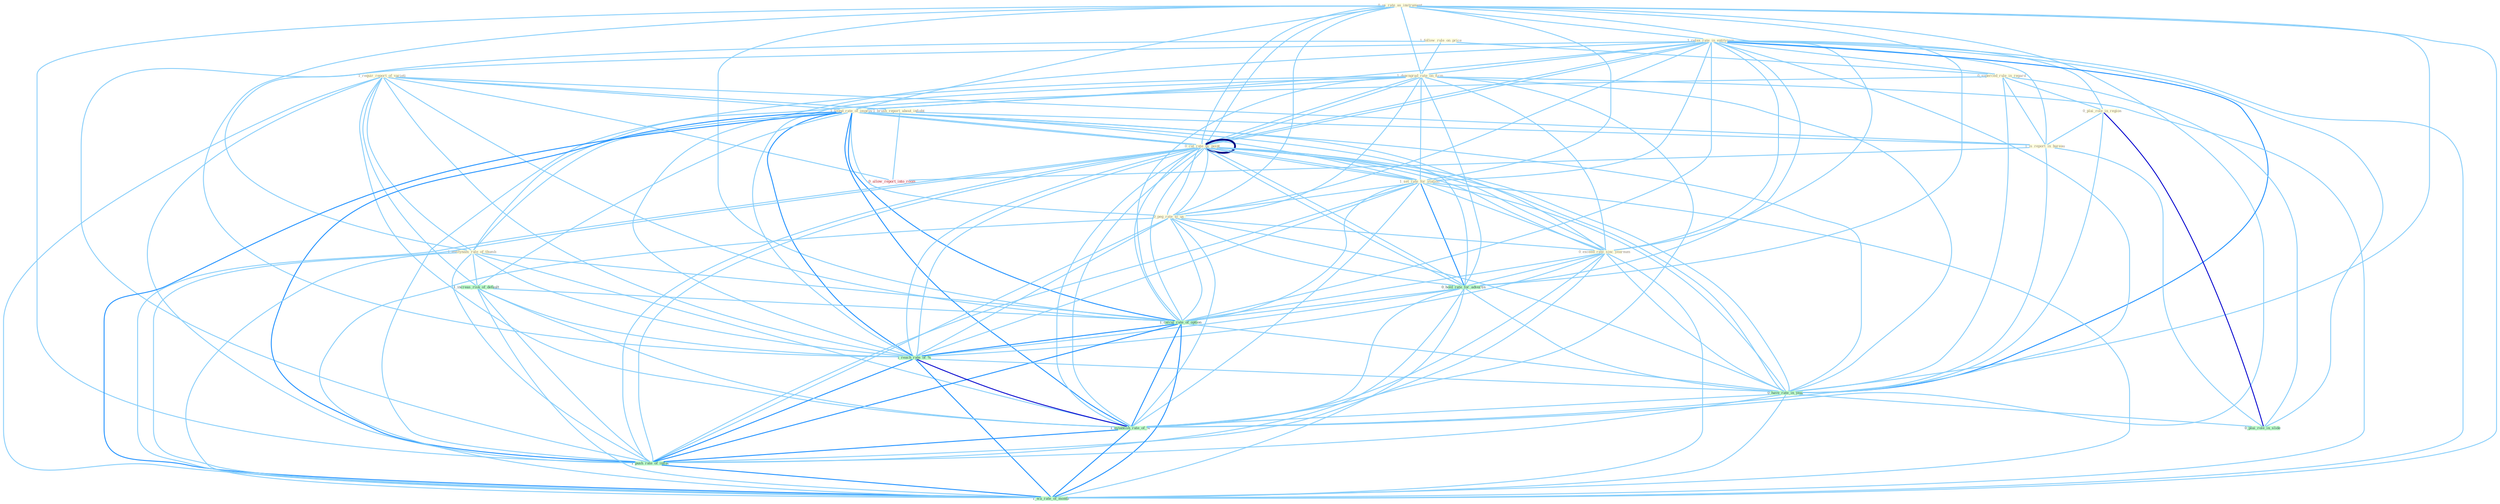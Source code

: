 Graph G{ 
    node
    [shape=polygon,style=filled,width=.5,height=.06,color="#BDFCC9",fixedsize=true,fontsize=4,
    fontcolor="#2f4f4f"];
    {node
    [color="#ffffe0", fontcolor="#8b7d6b"] "0_us_rate_as_instrument " "1_relax_rate_in_entitynam " "1_requir_report_of_varieti " "1_follow_rule_on_price " "0_superced_rule_in_regard " "1_downgrad_rate_on_firm " "1_found_rate_of_improv " "0_cut_rate_by_point " "1_brush_report_about_infight " "1_set_rate_for_station " "0_peg_rate_to_us " "0_plai_role_in_region " "1_is_report_in_bureau " "0_exceed_rate_sinc_yearnum " "0_cut_rate_by_point " "1_entitynam_rule_of_thumb "}
{node [color="#fff0f5", fontcolor="#b22222"] "0_allow_report_into_room "}
edge [color="#B0E2FF"];

	"0_us_rate_as_instrument " -- "1_relax_rate_in_entitynam " [w="1", color="#87cefa" ];
	"0_us_rate_as_instrument " -- "1_downgrad_rate_on_firm " [w="1", color="#87cefa" ];
	"0_us_rate_as_instrument " -- "1_found_rate_of_improv " [w="1", color="#87cefa" ];
	"0_us_rate_as_instrument " -- "0_cut_rate_by_point " [w="1", color="#87cefa" ];
	"0_us_rate_as_instrument " -- "1_set_rate_for_station " [w="1", color="#87cefa" ];
	"0_us_rate_as_instrument " -- "0_peg_rate_to_us " [w="1", color="#87cefa" ];
	"0_us_rate_as_instrument " -- "0_exceed_rate_sinc_yearnum " [w="1", color="#87cefa" ];
	"0_us_rate_as_instrument " -- "0_cut_rate_by_point " [w="1", color="#87cefa" ];
	"0_us_rate_as_instrument " -- "0_hold_rate_for_advertis " [w="1", color="#87cefa" ];
	"0_us_rate_as_instrument " -- "1_calcul_rate_of_option " [w="1", color="#87cefa" ];
	"0_us_rate_as_instrument " -- "1_reach_rate_of_% " [w="1", color="#87cefa" ];
	"0_us_rate_as_instrument " -- "0_have_rate_in_year " [w="1", color="#87cefa" ];
	"0_us_rate_as_instrument " -- "1_establish_rate_of_% " [w="1", color="#87cefa" ];
	"0_us_rate_as_instrument " -- "1_push_rate_of_inflat " [w="1", color="#87cefa" ];
	"0_us_rate_as_instrument " -- "1_wa_rate_of_month " [w="1", color="#87cefa" ];
	"1_relax_rate_in_entitynam " -- "0_superced_rule_in_regard " [w="1", color="#87cefa" ];
	"1_relax_rate_in_entitynam " -- "1_downgrad_rate_on_firm " [w="1", color="#87cefa" ];
	"1_relax_rate_in_entitynam " -- "1_found_rate_of_improv " [w="1", color="#87cefa" ];
	"1_relax_rate_in_entitynam " -- "0_cut_rate_by_point " [w="1", color="#87cefa" ];
	"1_relax_rate_in_entitynam " -- "1_set_rate_for_station " [w="1", color="#87cefa" ];
	"1_relax_rate_in_entitynam " -- "0_peg_rate_to_us " [w="1", color="#87cefa" ];
	"1_relax_rate_in_entitynam " -- "0_plai_role_in_region " [w="1", color="#87cefa" ];
	"1_relax_rate_in_entitynam " -- "1_is_report_in_bureau " [w="1", color="#87cefa" ];
	"1_relax_rate_in_entitynam " -- "0_exceed_rate_sinc_yearnum " [w="1", color="#87cefa" ];
	"1_relax_rate_in_entitynam " -- "0_cut_rate_by_point " [w="1", color="#87cefa" ];
	"1_relax_rate_in_entitynam " -- "0_hold_rate_for_advertis " [w="1", color="#87cefa" ];
	"1_relax_rate_in_entitynam " -- "1_calcul_rate_of_option " [w="1", color="#87cefa" ];
	"1_relax_rate_in_entitynam " -- "1_reach_rate_of_% " [w="1", color="#87cefa" ];
	"1_relax_rate_in_entitynam " -- "0_have_rate_in_year " [w="2", color="#1e90ff" , len=0.8];
	"1_relax_rate_in_entitynam " -- "1_establish_rate_of_% " [w="1", color="#87cefa" ];
	"1_relax_rate_in_entitynam " -- "0_plai_role_in_slide " [w="1", color="#87cefa" ];
	"1_relax_rate_in_entitynam " -- "1_push_rate_of_inflat " [w="1", color="#87cefa" ];
	"1_relax_rate_in_entitynam " -- "1_wa_rate_of_month " [w="1", color="#87cefa" ];
	"1_requir_report_of_varieti " -- "1_found_rate_of_improv " [w="1", color="#87cefa" ];
	"1_requir_report_of_varieti " -- "1_brush_report_about_infight " [w="1", color="#87cefa" ];
	"1_requir_report_of_varieti " -- "1_is_report_in_bureau " [w="1", color="#87cefa" ];
	"1_requir_report_of_varieti " -- "1_entitynam_rule_of_thumb " [w="1", color="#87cefa" ];
	"1_requir_report_of_varieti " -- "1_increas_risk_of_default " [w="1", color="#87cefa" ];
	"1_requir_report_of_varieti " -- "0_allow_report_into_room " [w="1", color="#87cefa" ];
	"1_requir_report_of_varieti " -- "1_calcul_rate_of_option " [w="1", color="#87cefa" ];
	"1_requir_report_of_varieti " -- "1_reach_rate_of_% " [w="1", color="#87cefa" ];
	"1_requir_report_of_varieti " -- "1_establish_rate_of_% " [w="1", color="#87cefa" ];
	"1_requir_report_of_varieti " -- "1_push_rate_of_inflat " [w="1", color="#87cefa" ];
	"1_requir_report_of_varieti " -- "1_wa_rate_of_month " [w="1", color="#87cefa" ];
	"1_follow_rule_on_price " -- "0_superced_rule_in_regard " [w="1", color="#87cefa" ];
	"1_follow_rule_on_price " -- "1_downgrad_rate_on_firm " [w="1", color="#87cefa" ];
	"1_follow_rule_on_price " -- "1_entitynam_rule_of_thumb " [w="1", color="#87cefa" ];
	"0_superced_rule_in_regard " -- "0_plai_role_in_region " [w="1", color="#87cefa" ];
	"0_superced_rule_in_regard " -- "1_is_report_in_bureau " [w="1", color="#87cefa" ];
	"0_superced_rule_in_regard " -- "1_entitynam_rule_of_thumb " [w="1", color="#87cefa" ];
	"0_superced_rule_in_regard " -- "0_have_rate_in_year " [w="1", color="#87cefa" ];
	"0_superced_rule_in_regard " -- "0_plai_role_in_slide " [w="1", color="#87cefa" ];
	"1_downgrad_rate_on_firm " -- "1_found_rate_of_improv " [w="1", color="#87cefa" ];
	"1_downgrad_rate_on_firm " -- "0_cut_rate_by_point " [w="1", color="#87cefa" ];
	"1_downgrad_rate_on_firm " -- "1_set_rate_for_station " [w="1", color="#87cefa" ];
	"1_downgrad_rate_on_firm " -- "0_peg_rate_to_us " [w="1", color="#87cefa" ];
	"1_downgrad_rate_on_firm " -- "0_exceed_rate_sinc_yearnum " [w="1", color="#87cefa" ];
	"1_downgrad_rate_on_firm " -- "0_cut_rate_by_point " [w="1", color="#87cefa" ];
	"1_downgrad_rate_on_firm " -- "0_hold_rate_for_advertis " [w="1", color="#87cefa" ];
	"1_downgrad_rate_on_firm " -- "1_calcul_rate_of_option " [w="1", color="#87cefa" ];
	"1_downgrad_rate_on_firm " -- "1_reach_rate_of_% " [w="1", color="#87cefa" ];
	"1_downgrad_rate_on_firm " -- "0_have_rate_in_year " [w="1", color="#87cefa" ];
	"1_downgrad_rate_on_firm " -- "1_establish_rate_of_% " [w="1", color="#87cefa" ];
	"1_downgrad_rate_on_firm " -- "1_push_rate_of_inflat " [w="1", color="#87cefa" ];
	"1_downgrad_rate_on_firm " -- "1_wa_rate_of_month " [w="1", color="#87cefa" ];
	"1_found_rate_of_improv " -- "0_cut_rate_by_point " [w="1", color="#87cefa" ];
	"1_found_rate_of_improv " -- "1_set_rate_for_station " [w="1", color="#87cefa" ];
	"1_found_rate_of_improv " -- "0_peg_rate_to_us " [w="1", color="#87cefa" ];
	"1_found_rate_of_improv " -- "0_exceed_rate_sinc_yearnum " [w="1", color="#87cefa" ];
	"1_found_rate_of_improv " -- "0_cut_rate_by_point " [w="1", color="#87cefa" ];
	"1_found_rate_of_improv " -- "1_entitynam_rule_of_thumb " [w="1", color="#87cefa" ];
	"1_found_rate_of_improv " -- "1_increas_risk_of_default " [w="1", color="#87cefa" ];
	"1_found_rate_of_improv " -- "0_hold_rate_for_advertis " [w="1", color="#87cefa" ];
	"1_found_rate_of_improv " -- "1_calcul_rate_of_option " [w="2", color="#1e90ff" , len=0.8];
	"1_found_rate_of_improv " -- "1_reach_rate_of_% " [w="2", color="#1e90ff" , len=0.8];
	"1_found_rate_of_improv " -- "0_have_rate_in_year " [w="1", color="#87cefa" ];
	"1_found_rate_of_improv " -- "1_establish_rate_of_% " [w="2", color="#1e90ff" , len=0.8];
	"1_found_rate_of_improv " -- "1_push_rate_of_inflat " [w="2", color="#1e90ff" , len=0.8];
	"1_found_rate_of_improv " -- "1_wa_rate_of_month " [w="2", color="#1e90ff" , len=0.8];
	"0_cut_rate_by_point " -- "1_set_rate_for_station " [w="1", color="#87cefa" ];
	"0_cut_rate_by_point " -- "0_peg_rate_to_us " [w="1", color="#87cefa" ];
	"0_cut_rate_by_point " -- "0_exceed_rate_sinc_yearnum " [w="1", color="#87cefa" ];
	"0_cut_rate_by_point " -- "0_cut_rate_by_point " [w="4", style=bold, color="#000080", len=0.4];
	"0_cut_rate_by_point " -- "0_hold_rate_for_advertis " [w="1", color="#87cefa" ];
	"0_cut_rate_by_point " -- "1_calcul_rate_of_option " [w="1", color="#87cefa" ];
	"0_cut_rate_by_point " -- "1_reach_rate_of_% " [w="1", color="#87cefa" ];
	"0_cut_rate_by_point " -- "0_have_rate_in_year " [w="1", color="#87cefa" ];
	"0_cut_rate_by_point " -- "1_establish_rate_of_% " [w="1", color="#87cefa" ];
	"0_cut_rate_by_point " -- "1_push_rate_of_inflat " [w="1", color="#87cefa" ];
	"0_cut_rate_by_point " -- "1_wa_rate_of_month " [w="1", color="#87cefa" ];
	"1_brush_report_about_infight " -- "1_is_report_in_bureau " [w="1", color="#87cefa" ];
	"1_brush_report_about_infight " -- "0_allow_report_into_room " [w="1", color="#87cefa" ];
	"1_set_rate_for_station " -- "0_peg_rate_to_us " [w="1", color="#87cefa" ];
	"1_set_rate_for_station " -- "0_exceed_rate_sinc_yearnum " [w="1", color="#87cefa" ];
	"1_set_rate_for_station " -- "0_cut_rate_by_point " [w="1", color="#87cefa" ];
	"1_set_rate_for_station " -- "0_hold_rate_for_advertis " [w="2", color="#1e90ff" , len=0.8];
	"1_set_rate_for_station " -- "1_calcul_rate_of_option " [w="1", color="#87cefa" ];
	"1_set_rate_for_station " -- "1_reach_rate_of_% " [w="1", color="#87cefa" ];
	"1_set_rate_for_station " -- "0_have_rate_in_year " [w="1", color="#87cefa" ];
	"1_set_rate_for_station " -- "1_establish_rate_of_% " [w="1", color="#87cefa" ];
	"1_set_rate_for_station " -- "1_push_rate_of_inflat " [w="1", color="#87cefa" ];
	"1_set_rate_for_station " -- "1_wa_rate_of_month " [w="1", color="#87cefa" ];
	"0_peg_rate_to_us " -- "0_exceed_rate_sinc_yearnum " [w="1", color="#87cefa" ];
	"0_peg_rate_to_us " -- "0_cut_rate_by_point " [w="1", color="#87cefa" ];
	"0_peg_rate_to_us " -- "0_hold_rate_for_advertis " [w="1", color="#87cefa" ];
	"0_peg_rate_to_us " -- "1_calcul_rate_of_option " [w="1", color="#87cefa" ];
	"0_peg_rate_to_us " -- "1_reach_rate_of_% " [w="1", color="#87cefa" ];
	"0_peg_rate_to_us " -- "0_have_rate_in_year " [w="1", color="#87cefa" ];
	"0_peg_rate_to_us " -- "1_establish_rate_of_% " [w="1", color="#87cefa" ];
	"0_peg_rate_to_us " -- "1_push_rate_of_inflat " [w="1", color="#87cefa" ];
	"0_peg_rate_to_us " -- "1_wa_rate_of_month " [w="1", color="#87cefa" ];
	"0_plai_role_in_region " -- "1_is_report_in_bureau " [w="1", color="#87cefa" ];
	"0_plai_role_in_region " -- "0_have_rate_in_year " [w="1", color="#87cefa" ];
	"0_plai_role_in_region " -- "0_plai_role_in_slide " [w="3", color="#0000cd" , len=0.6];
	"1_is_report_in_bureau " -- "0_allow_report_into_room " [w="1", color="#87cefa" ];
	"1_is_report_in_bureau " -- "0_have_rate_in_year " [w="1", color="#87cefa" ];
	"1_is_report_in_bureau " -- "0_plai_role_in_slide " [w="1", color="#87cefa" ];
	"0_exceed_rate_sinc_yearnum " -- "0_cut_rate_by_point " [w="1", color="#87cefa" ];
	"0_exceed_rate_sinc_yearnum " -- "0_hold_rate_for_advertis " [w="1", color="#87cefa" ];
	"0_exceed_rate_sinc_yearnum " -- "1_calcul_rate_of_option " [w="1", color="#87cefa" ];
	"0_exceed_rate_sinc_yearnum " -- "1_reach_rate_of_% " [w="1", color="#87cefa" ];
	"0_exceed_rate_sinc_yearnum " -- "0_have_rate_in_year " [w="1", color="#87cefa" ];
	"0_exceed_rate_sinc_yearnum " -- "1_establish_rate_of_% " [w="1", color="#87cefa" ];
	"0_exceed_rate_sinc_yearnum " -- "1_push_rate_of_inflat " [w="1", color="#87cefa" ];
	"0_exceed_rate_sinc_yearnum " -- "1_wa_rate_of_month " [w="1", color="#87cefa" ];
	"0_cut_rate_by_point " -- "0_hold_rate_for_advertis " [w="1", color="#87cefa" ];
	"0_cut_rate_by_point " -- "1_calcul_rate_of_option " [w="1", color="#87cefa" ];
	"0_cut_rate_by_point " -- "1_reach_rate_of_% " [w="1", color="#87cefa" ];
	"0_cut_rate_by_point " -- "0_have_rate_in_year " [w="1", color="#87cefa" ];
	"0_cut_rate_by_point " -- "1_establish_rate_of_% " [w="1", color="#87cefa" ];
	"0_cut_rate_by_point " -- "1_push_rate_of_inflat " [w="1", color="#87cefa" ];
	"0_cut_rate_by_point " -- "1_wa_rate_of_month " [w="1", color="#87cefa" ];
	"1_entitynam_rule_of_thumb " -- "1_increas_risk_of_default " [w="1", color="#87cefa" ];
	"1_entitynam_rule_of_thumb " -- "1_calcul_rate_of_option " [w="1", color="#87cefa" ];
	"1_entitynam_rule_of_thumb " -- "1_reach_rate_of_% " [w="1", color="#87cefa" ];
	"1_entitynam_rule_of_thumb " -- "1_establish_rate_of_% " [w="1", color="#87cefa" ];
	"1_entitynam_rule_of_thumb " -- "1_push_rate_of_inflat " [w="1", color="#87cefa" ];
	"1_entitynam_rule_of_thumb " -- "1_wa_rate_of_month " [w="1", color="#87cefa" ];
	"1_increas_risk_of_default " -- "1_calcul_rate_of_option " [w="1", color="#87cefa" ];
	"1_increas_risk_of_default " -- "1_reach_rate_of_% " [w="1", color="#87cefa" ];
	"1_increas_risk_of_default " -- "1_establish_rate_of_% " [w="1", color="#87cefa" ];
	"1_increas_risk_of_default " -- "1_push_rate_of_inflat " [w="1", color="#87cefa" ];
	"1_increas_risk_of_default " -- "1_wa_rate_of_month " [w="1", color="#87cefa" ];
	"0_hold_rate_for_advertis " -- "1_calcul_rate_of_option " [w="1", color="#87cefa" ];
	"0_hold_rate_for_advertis " -- "1_reach_rate_of_% " [w="1", color="#87cefa" ];
	"0_hold_rate_for_advertis " -- "0_have_rate_in_year " [w="1", color="#87cefa" ];
	"0_hold_rate_for_advertis " -- "1_establish_rate_of_% " [w="1", color="#87cefa" ];
	"0_hold_rate_for_advertis " -- "1_push_rate_of_inflat " [w="1", color="#87cefa" ];
	"0_hold_rate_for_advertis " -- "1_wa_rate_of_month " [w="1", color="#87cefa" ];
	"1_calcul_rate_of_option " -- "1_reach_rate_of_% " [w="2", color="#1e90ff" , len=0.8];
	"1_calcul_rate_of_option " -- "0_have_rate_in_year " [w="1", color="#87cefa" ];
	"1_calcul_rate_of_option " -- "1_establish_rate_of_% " [w="2", color="#1e90ff" , len=0.8];
	"1_calcul_rate_of_option " -- "1_push_rate_of_inflat " [w="2", color="#1e90ff" , len=0.8];
	"1_calcul_rate_of_option " -- "1_wa_rate_of_month " [w="2", color="#1e90ff" , len=0.8];
	"1_reach_rate_of_% " -- "0_have_rate_in_year " [w="1", color="#87cefa" ];
	"1_reach_rate_of_% " -- "1_establish_rate_of_% " [w="3", color="#0000cd" , len=0.6];
	"1_reach_rate_of_% " -- "1_push_rate_of_inflat " [w="2", color="#1e90ff" , len=0.8];
	"1_reach_rate_of_% " -- "1_wa_rate_of_month " [w="2", color="#1e90ff" , len=0.8];
	"0_have_rate_in_year " -- "1_establish_rate_of_% " [w="1", color="#87cefa" ];
	"0_have_rate_in_year " -- "0_plai_role_in_slide " [w="1", color="#87cefa" ];
	"0_have_rate_in_year " -- "1_push_rate_of_inflat " [w="1", color="#87cefa" ];
	"0_have_rate_in_year " -- "1_wa_rate_of_month " [w="1", color="#87cefa" ];
	"1_establish_rate_of_% " -- "1_push_rate_of_inflat " [w="2", color="#1e90ff" , len=0.8];
	"1_establish_rate_of_% " -- "1_wa_rate_of_month " [w="2", color="#1e90ff" , len=0.8];
	"1_push_rate_of_inflat " -- "1_wa_rate_of_month " [w="2", color="#1e90ff" , len=0.8];
}